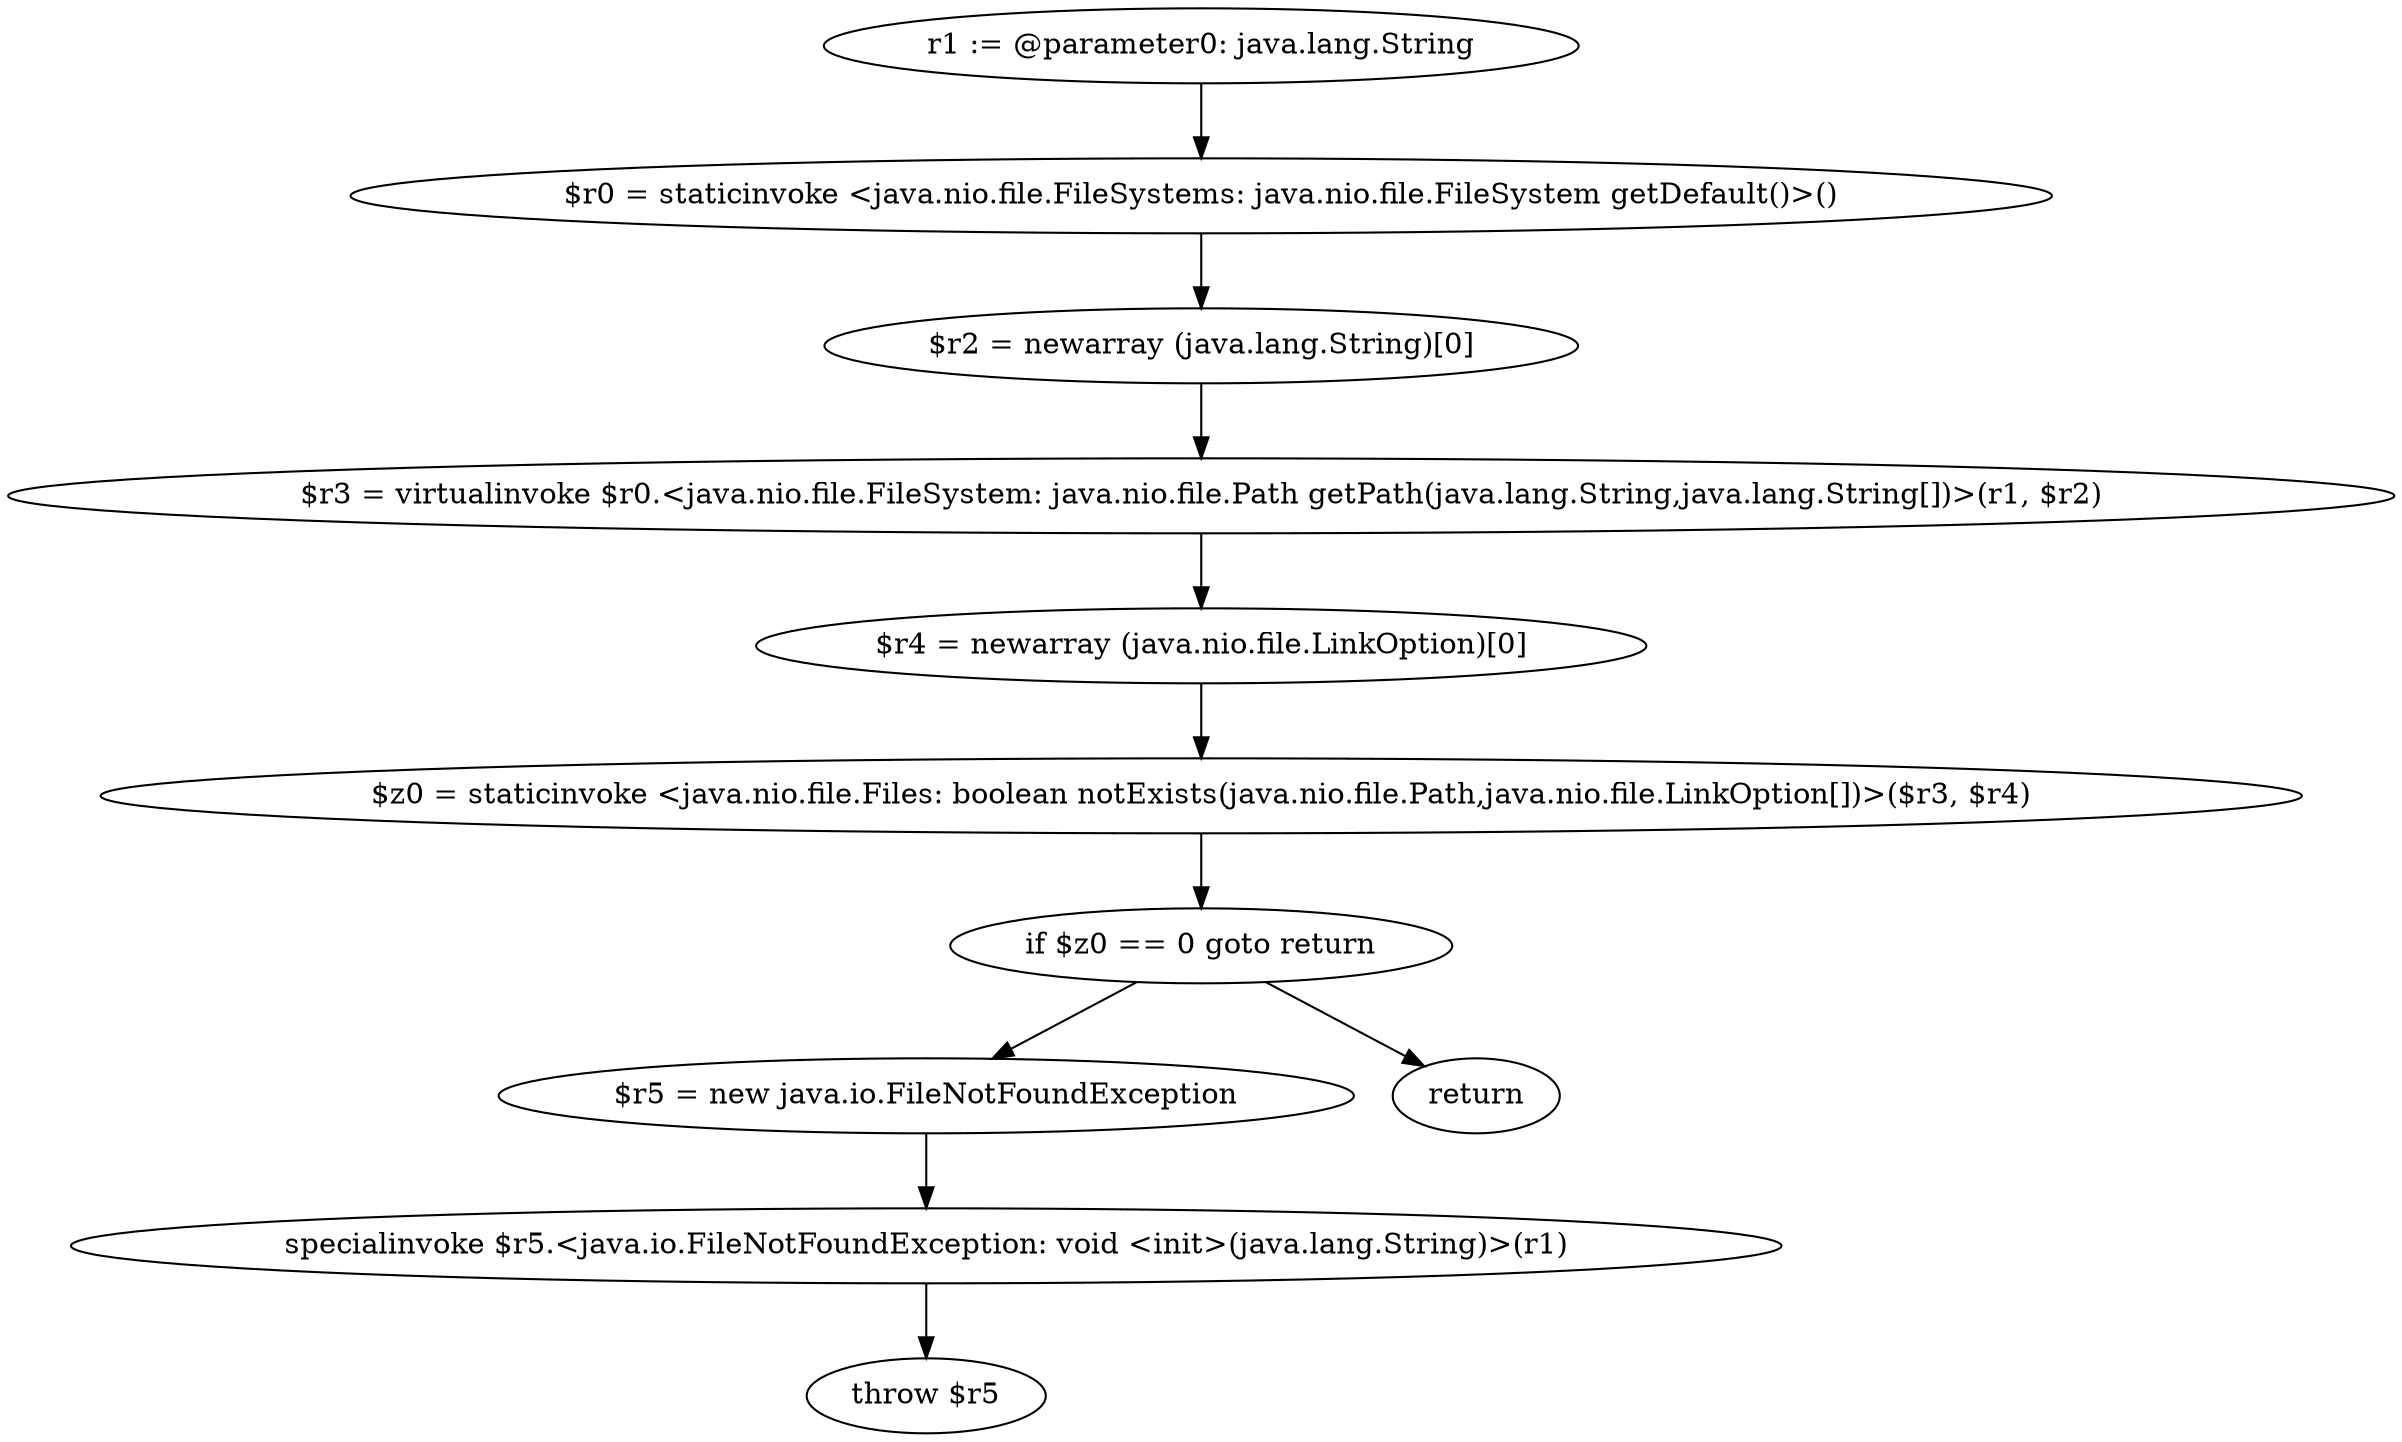 digraph "unitGraph" {
    "r1 := @parameter0: java.lang.String"
    "$r0 = staticinvoke <java.nio.file.FileSystems: java.nio.file.FileSystem getDefault()>()"
    "$r2 = newarray (java.lang.String)[0]"
    "$r3 = virtualinvoke $r0.<java.nio.file.FileSystem: java.nio.file.Path getPath(java.lang.String,java.lang.String[])>(r1, $r2)"
    "$r4 = newarray (java.nio.file.LinkOption)[0]"
    "$z0 = staticinvoke <java.nio.file.Files: boolean notExists(java.nio.file.Path,java.nio.file.LinkOption[])>($r3, $r4)"
    "if $z0 == 0 goto return"
    "$r5 = new java.io.FileNotFoundException"
    "specialinvoke $r5.<java.io.FileNotFoundException: void <init>(java.lang.String)>(r1)"
    "throw $r5"
    "return"
    "r1 := @parameter0: java.lang.String"->"$r0 = staticinvoke <java.nio.file.FileSystems: java.nio.file.FileSystem getDefault()>()";
    "$r0 = staticinvoke <java.nio.file.FileSystems: java.nio.file.FileSystem getDefault()>()"->"$r2 = newarray (java.lang.String)[0]";
    "$r2 = newarray (java.lang.String)[0]"->"$r3 = virtualinvoke $r0.<java.nio.file.FileSystem: java.nio.file.Path getPath(java.lang.String,java.lang.String[])>(r1, $r2)";
    "$r3 = virtualinvoke $r0.<java.nio.file.FileSystem: java.nio.file.Path getPath(java.lang.String,java.lang.String[])>(r1, $r2)"->"$r4 = newarray (java.nio.file.LinkOption)[0]";
    "$r4 = newarray (java.nio.file.LinkOption)[0]"->"$z0 = staticinvoke <java.nio.file.Files: boolean notExists(java.nio.file.Path,java.nio.file.LinkOption[])>($r3, $r4)";
    "$z0 = staticinvoke <java.nio.file.Files: boolean notExists(java.nio.file.Path,java.nio.file.LinkOption[])>($r3, $r4)"->"if $z0 == 0 goto return";
    "if $z0 == 0 goto return"->"$r5 = new java.io.FileNotFoundException";
    "if $z0 == 0 goto return"->"return";
    "$r5 = new java.io.FileNotFoundException"->"specialinvoke $r5.<java.io.FileNotFoundException: void <init>(java.lang.String)>(r1)";
    "specialinvoke $r5.<java.io.FileNotFoundException: void <init>(java.lang.String)>(r1)"->"throw $r5";
}
